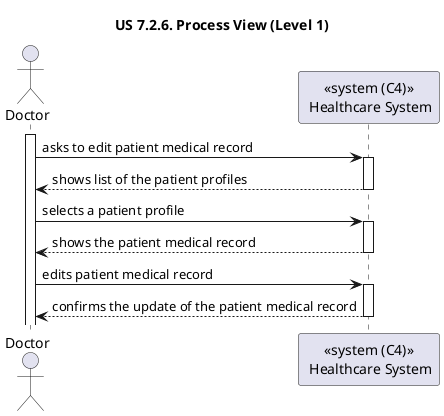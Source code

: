 @startuml
'https://plantuml.com/sequence-diagram

title "US 7.2.6. Process View (Level 1)"

actor Doctor as DOC
participant "<<system (C4)>>\n Healthcare System" as SYS

activate DOC
DOC -> SYS : asks to edit patient medical record
activate SYS

SYS --> DOC : shows list of the patient profiles
deactivate SYS

DOC -> SYS : selects a patient profile
activate SYS

SYS --> DOC : shows the patient medical record
deactivate SYS

DOC -> SYS : edits patient medical record
activate SYS

SYS --> DOC : confirms the update of the patient medical record
deactivate SYS


@enduml
